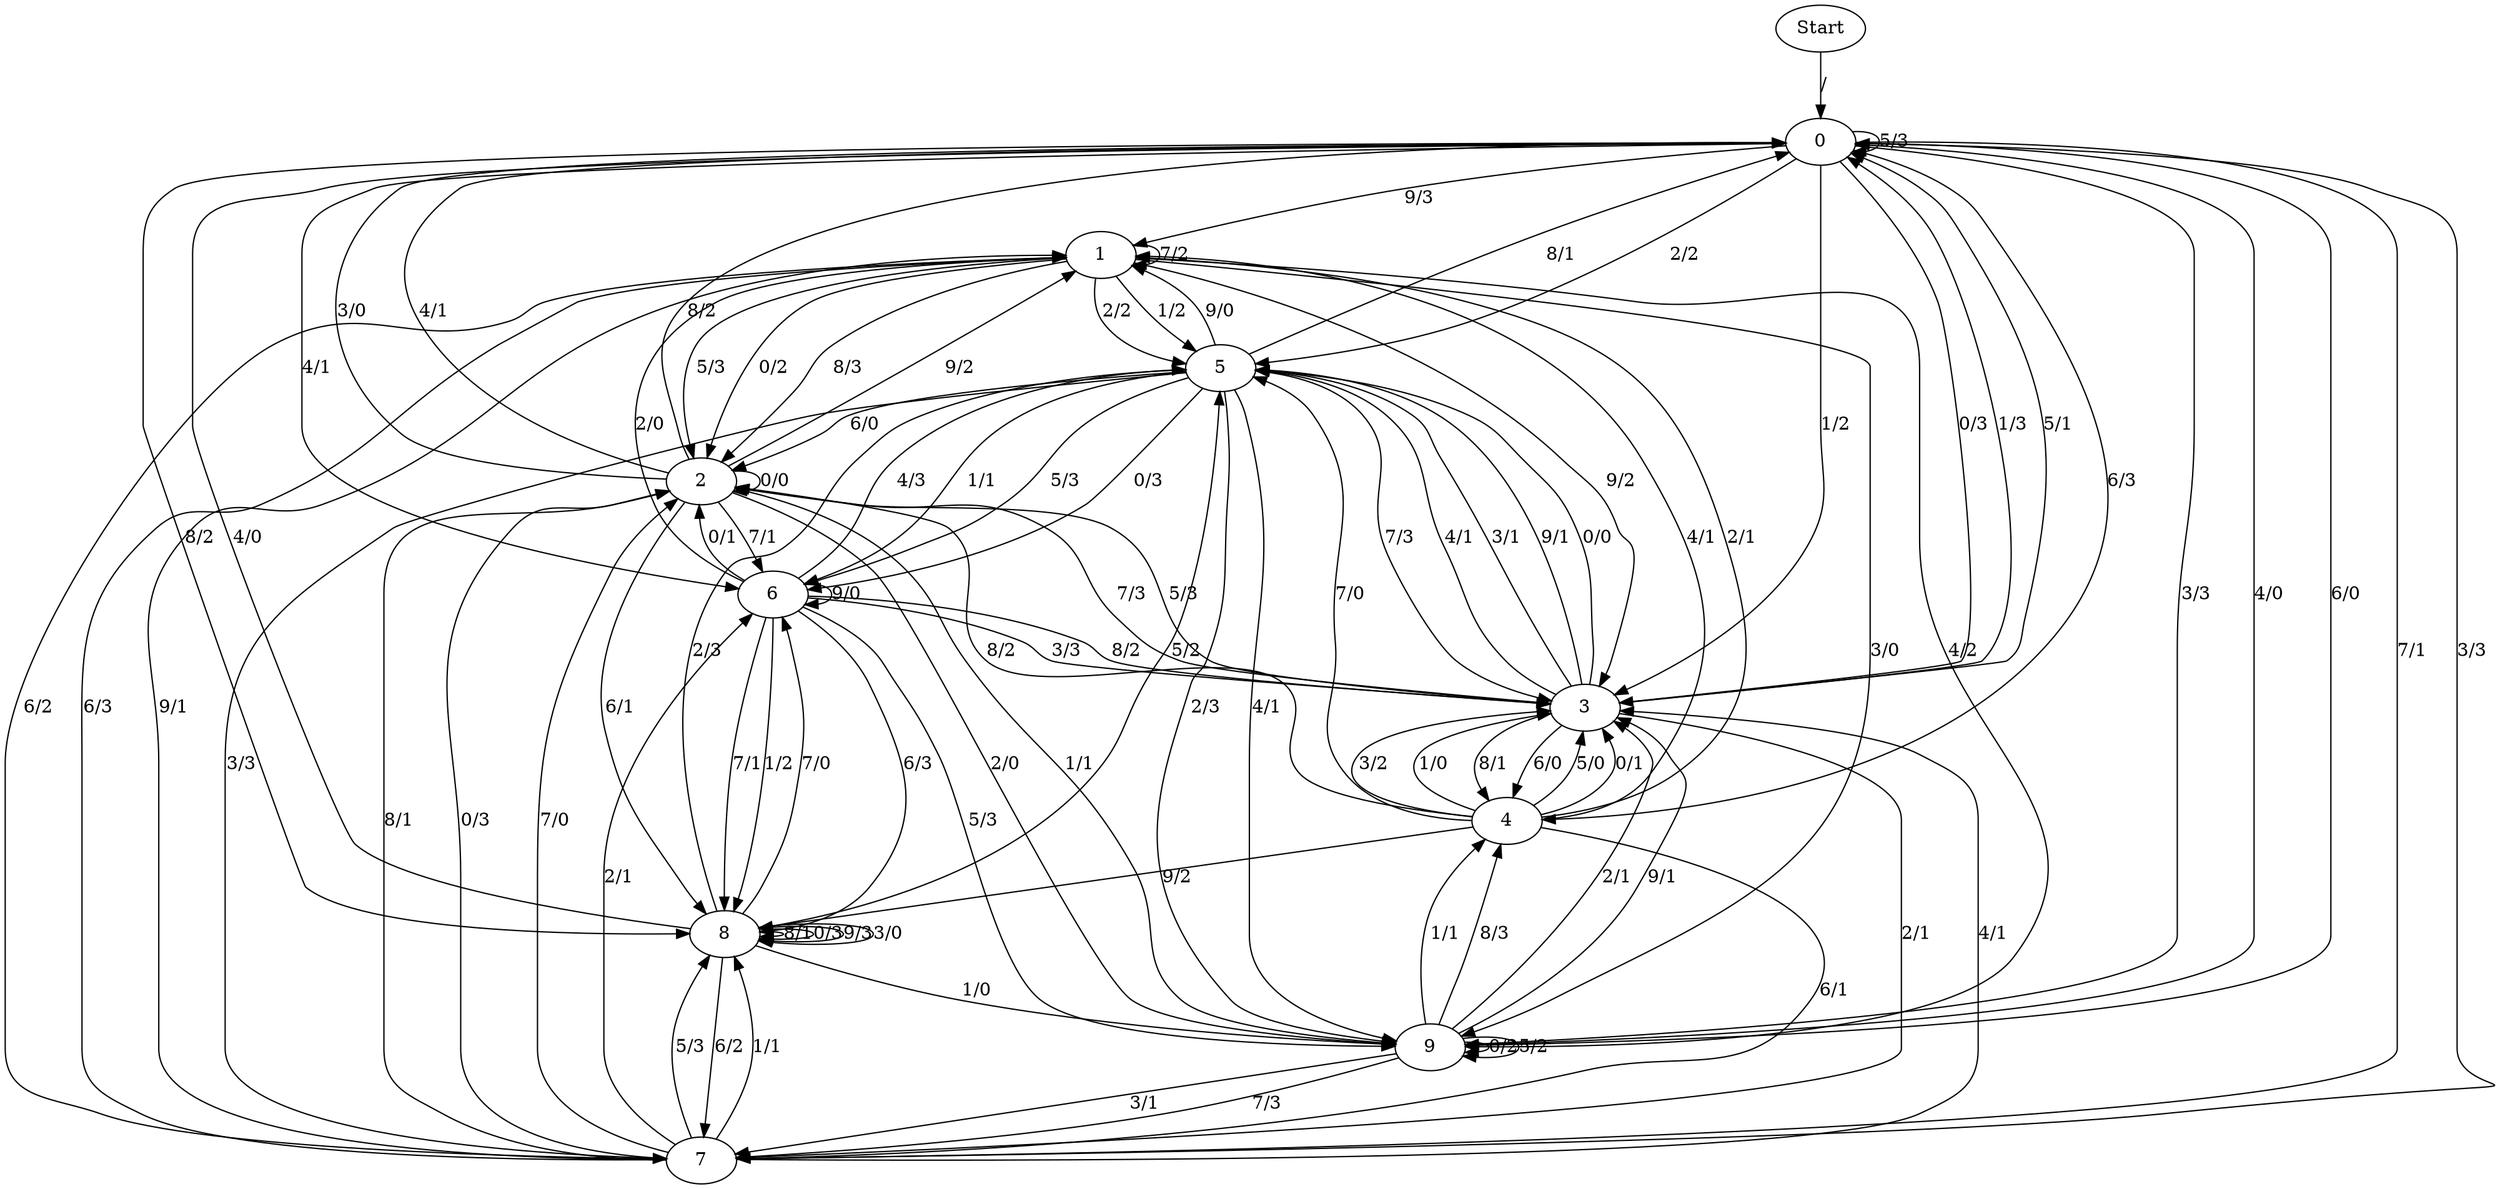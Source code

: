digraph {
	Start -> 0 [label="/"]
	0 -> 1 [label="9/3"]
	0 -> 5 [label="2/2"]
	0 -> 7 [label="7/1"]
	0 -> 8 [label="8/2"]
	0 -> 0 [label="5/3"]
	0 -> 9 [label="3/3"]
	0 -> 3 [label="1/2"]
	0 -> 4 [label="6/3"]
	0 -> 3 [label="0/3"]
	0 -> 6 [label="4/1"]
	9 -> 9 [label="0/2"]
	9 -> 0 [label="4/0"]
	9 -> 7 [label="7/3"]
	9 -> 9 [label="5/2"]
	9 -> 3 [label="2/1"]
	9 -> 0 [label="6/0"]
	9 -> 4 [label="8/3"]
	9 -> 4 [label="1/1"]
	9 -> 3 [label="9/1"]
	9 -> 7 [label="3/1"]
	4 -> 3 [label="5/0"]
	4 -> 3 [label="0/1"]
	4 -> 7 [label="6/1"]
	4 -> 1 [label="4/1"]
	4 -> 1 [label="2/1"]
	4 -> 8 [label="9/2"]
	4 -> 3 [label="3/2"]
	4 -> 3 [label="1/0"]
	4 -> 5 [label="7/0"]
	4 -> 2 [label="8/2"]
	5 -> 9 [label="2/3"]
	5 -> 1 [label="9/0"]
	5 -> 2 [label="6/0"]
	5 -> 6 [label="1/1"]
	5 -> 6 [label="5/3"]
	5 -> 7 [label="3/3"]
	5 -> 9 [label="4/1"]
	5 -> 6 [label="0/3"]
	5 -> 0 [label="8/1"]
	5 -> 3 [label="7/3"]
	6 -> 9 [label="5/3"]
	6 -> 8 [label="6/3"]
	6 -> 3 [label="3/3"]
	6 -> 8 [label="7/1"]
	6 -> 6 [label="9/0"]
	6 -> 3 [label="8/2"]
	6 -> 2 [label="0/1"]
	6 -> 8 [label="1/2"]
	6 -> 1 [label="2/0"]
	6 -> 5 [label="4/3"]
	8 -> 0 [label="4/0"]
	8 -> 9 [label="1/0"]
	8 -> 5 [label="2/3"]
	8 -> 6 [label="7/0"]
	8 -> 5 [label="5/2"]
	8 -> 8 [label="8/1"]
	8 -> 8 [label="0/3"]
	8 -> 8 [label="9/3"]
	8 -> 8 [label="3/0"]
	8 -> 7 [label="6/2"]
	7 -> 0 [label="3/3"]
	7 -> 3 [label="4/1"]
	7 -> 1 [label="6/3"]
	7 -> 8 [label="1/1"]
	7 -> 8 [label="5/3"]
	7 -> 2 [label="8/1"]
	7 -> 6 [label="2/1"]
	7 -> 2 [label="0/3"]
	7 -> 2 [label="7/0"]
	7 -> 1 [label="9/1"]
	2 -> 2 [label="0/0"]
	2 -> 9 [label="2/0"]
	2 -> 1 [label="9/2"]
	2 -> 0 [label="3/0"]
	2 -> 8 [label="6/1"]
	2 -> 6 [label="7/1"]
	2 -> 9 [label="1/1"]
	2 -> 0 [label="4/1"]
	2 -> 0 [label="8/2"]
	2 -> 3 [label="5/3"]
	1 -> 2 [label="0/2"]
	1 -> 7 [label="6/2"]
	1 -> 3 [label="9/2"]
	1 -> 9 [label="3/0"]
	1 -> 9 [label="4/2"]
	1 -> 5 [label="2/2"]
	1 -> 2 [label="8/3"]
	1 -> 5 [label="1/2"]
	1 -> 2 [label="5/3"]
	1 -> 1 [label="7/2"]
	3 -> 2 [label="7/3"]
	3 -> 0 [label="1/3"]
	3 -> 5 [label="4/1"]
	3 -> 4 [label="8/1"]
	3 -> 4 [label="6/0"]
	3 -> 7 [label="2/1"]
	3 -> 5 [label="3/1"]
	3 -> 5 [label="9/1"]
	3 -> 5 [label="0/0"]
	3 -> 0 [label="5/1"]
}